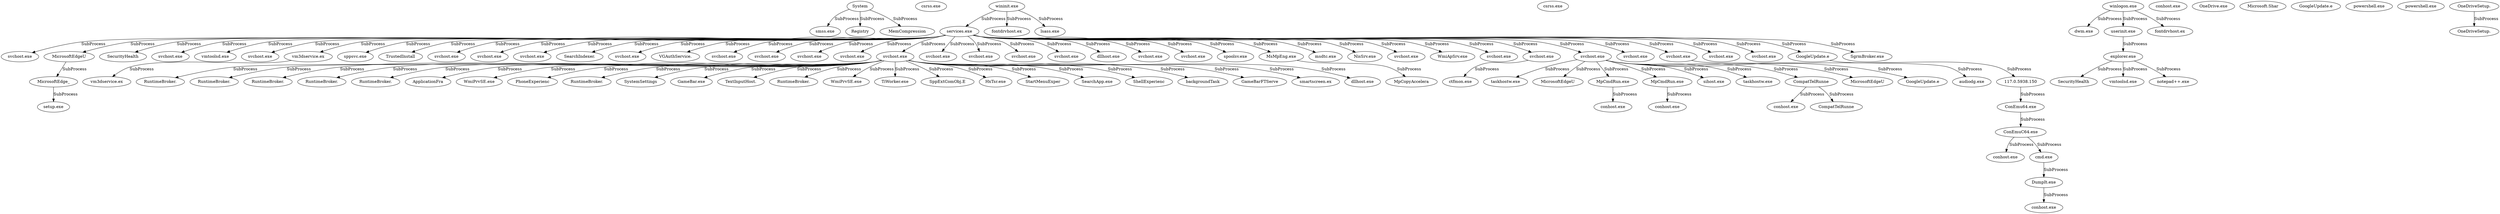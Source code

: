 digraph {
	4 [label=System]
	372 [label="smss.exe"]
	4 -> 372 [label=SubProcess]
	92 [label=Registry]
	4 -> 92 [label=SubProcess]
	1432 [label=MemCompression]
	4 -> 1432 [label=SubProcess]
	480 [label="csrss.exe"]
	556 [label="wininit.exe"]
	696 [label="services.exe"]
	556 -> 696 [label=SubProcess]
	5376 [label="svchost.exe"]
	696 -> 5376 [label=SubProcess]
	6656 [label=MicrosoftEdgeU]
	696 -> 6656 [label=SubProcess]
	7224 [label=MicrosoftEdge_]
	6656 -> 7224 [label=SubProcess]
	6576 [label="setup.exe"]
	7224 -> 6576 [label=SubProcess]
	5124 [label=SecurityHealth]
	696 -> 5124 [label=SubProcess]
	1928 [label="svchost.exe"]
	696 -> 1928 [label=SubProcess]
	2316 [label="vmtoolsd.exe"]
	696 -> 2316 [label=SubProcess]
	2188 [label="svchost.exe"]
	696 -> 2188 [label=SubProcess]
	2324 [label="vm3dservice.ex"]
	696 -> 2324 [label=SubProcess]
	2496 [label="vm3dservice.ex"]
	2324 -> 2496 [label=SubProcess]
	7192 [label="sppsvc.exe"]
	696 -> 7192 [label=SubProcess]
	5148 [label=TrustedInstall]
	696 -> 5148 [label=SubProcess]
	672 [label="svchost.exe"]
	696 -> 672 [label=SubProcess]
	1696 [label="svchost.exe"]
	696 -> 1696 [label=SubProcess]
	424 [label="svchost.exe"]
	696 -> 424 [label=SubProcess]
	4904 [label="SearchIndexer."]
	696 -> 4904 [label=SubProcess]
	1836 [label="svchost.exe"]
	696 -> 1836 [label=SubProcess]
	2348 [label="VGAuthService."]
	696 -> 2348 [label=SubProcess]
	1712 [label="svchost.exe"]
	696 -> 1712 [label=SubProcess]
	2480 [label="svchost.exe"]
	696 -> 2480 [label=SubProcess]
	3760 [label="svchost.exe"]
	696 -> 3760 [label=SubProcess]
	948 [label="svchost.exe"]
	696 -> 948 [label=SubProcess]
	824 [label="svchost.exe"]
	696 -> 824 [label=SubProcess]
	5248 [label="RuntimeBroker."]
	824 -> 5248 [label=SubProcess]
	4748 [label="RuntimeBroker."]
	824 -> 4748 [label=SubProcess]
	4364 [label="RuntimeBroker."]
	824 -> 4364 [label=SubProcess]
	5908 [label="RuntimeBroker."]
	824 -> 5908 [label=SubProcess]
	2200 [label="RuntimeBroker."]
	824 -> 2200 [label=SubProcess]
	1312 [label=ApplicationFra]
	824 -> 1312 [label=SubProcess]
	2984 [label="WmiPrvSE.exe"]
	824 -> 2984 [label=SubProcess]
	5928 [label=PhoneExperienc]
	824 -> 5928 [label=SubProcess]
	4528 [label="RuntimeBroker."]
	824 -> 4528 [label=SubProcess]
	6580 [label=SystemSettings]
	824 -> 6580 [label=SubProcess]
	7220 [label="GameBar.exe"]
	824 -> 7220 [label=SubProcess]
	7492 [label="TextInputHost."]
	824 -> 7492 [label=SubProcess]
	5960 [label="RuntimeBroker."]
	824 -> 5960 [label=SubProcess]
	1360 [label="WmiPrvSE.exe"]
	824 -> 1360 [label=SubProcess]
	7640 [label="TiWorker.exe"]
	824 -> 7640 [label=SubProcess]
	8156 [label="SppExtComObj.E"]
	824 -> 8156 [label=SubProcess]
	7388 [label="HxTsr.exe"]
	824 -> 7388 [label=SubProcess]
	4320 [label=StartMenuExper]
	824 -> 4320 [label=SubProcess]
	4580 [label="SearchApp.exe"]
	824 -> 4580 [label=SubProcess]
	3172 [label=ShellExperienc]
	824 -> 3172 [label=SubProcess]
	3688 [label=backgroundTask]
	824 -> 3688 [label=SubProcess]
	6504 [label=GameBarFTServe]
	824 -> 6504 [label=SubProcess]
	1524 [label="smartscreen.ex"]
	824 -> 1524 [label=SubProcess]
	6012 [label="dllhost.exe"]
	824 -> 6012 [label=SubProcess]
	2232 [label="svchost.exe"]
	696 -> 2232 [label=SubProcess]
	1208 [label="svchost.exe"]
	696 -> 1208 [label=SubProcess]
	3896 [label="svchost.exe"]
	696 -> 3896 [label=SubProcess]
	1472 [label="svchost.exe"]
	696 -> 1472 [label=SubProcess]
	1988 [label="dllhost.exe"]
	696 -> 1988 [label=SubProcess]
	1864 [label="svchost.exe"]
	696 -> 1864 [label=SubProcess]
	6984 [label="svchost.exe"]
	696 -> 6984 [label=SubProcess]
	1868 [label="spoolsv.exe"]
	696 -> 1868 [label=SubProcess]
	2380 [label="MsMpEng.exe"]
	696 -> 2380 [label=SubProcess]
	6896 [label=MpCopyAccelera]
	2380 -> 6896 [label=SubProcess]
	3276 [label="msdtc.exe"]
	696 -> 3276 [label=SubProcess]
	5708 [label="NisSrv.exe"]
	696 -> 5708 [label=SubProcess]
	2256 [label="svchost.exe"]
	696 -> 2256 [label=SubProcess]
	7760 [label="WmiApSrv.exe"]
	696 -> 7760 [label=SubProcess]
	1112 [label="svchost.exe"]
	696 -> 1112 [label=SubProcess]
	348 [label="svchost.exe"]
	696 -> 348 [label=SubProcess]
	2276 [label="ctfmon.exe"]
	348 -> 2276 [label=SubProcess]
	736 [label="svchost.exe"]
	696 -> 736 [label=SubProcess]
	4000 [label="taskhostw.exe"]
	736 -> 4000 [label=SubProcess]
	4032 [label=MicrosoftEdgeU]
	736 -> 4032 [label=SubProcess]
	7620 [label="MpCmdRun.exe"]
	736 -> 7620 [label=SubProcess]
	3564 [label="conhost.exe"]
	7620 -> 3564 [label=SubProcess]
	5764 [label="MpCmdRun.exe"]
	736 -> 5764 [label=SubProcess]
	8016 [label="conhost.exe"]
	5764 -> 8016 [label=SubProcess]
	3856 [label="sihost.exe"]
	736 -> 3856 [label=SubProcess]
	4372 [label="taskhostw.exe"]
	736 -> 4372 [label=SubProcess]
	4692 [label=CompatTelRunne]
	736 -> 4692 [label=SubProcess]
	7704 [label="conhost.exe"]
	4692 -> 7704 [label=SubProcess]
	6008 [label=CompatTelRunne]
	4692 -> 6008 [label=SubProcess]
	7608 [label=MicrosoftEdgeU]
	736 -> 7608 [label=SubProcess]
	6876 [label="GoogleUpdate.e"]
	736 -> 6876 [label=SubProcess]
	6752 [label="svchost.exe"]
	696 -> 6752 [label=SubProcess]
	1636 [label="svchost.exe"]
	696 -> 1636 [label=SubProcess]
	6308 [label="audiodg.exe"]
	1636 -> 6308 [label=SubProcess]
	6628 [label="svchost.exe"]
	696 -> 6628 [label=SubProcess]
	6000 [label="svchost.exe"]
	696 -> 6000 [label=SubProcess]
	5232 [label="GoogleUpdate.e"]
	696 -> 5232 [label=SubProcess]
	3480 [label="117.0.5938.150"]
	5232 -> 3480 [label=SubProcess]
	5844 [label="ConEmu64.exe"]
	3480 -> 5844 [label=SubProcess]
	768 [label="ConEmuC64.exe"]
	5844 -> 768 [label=SubProcess]
	6072 [label="conhost.exe"]
	768 -> 6072 [label=SubProcess]
	5504 [label="cmd.exe"]
	768 -> 5504 [label=SubProcess]
	5436 [label="DumpIt.exe"]
	5504 -> 5436 [label=SubProcess]
	6592 [label="conhost.exe"]
	5436 -> 6592 [label=SubProcess]
	5628 [label="SgrmBroker.exe"]
	696 -> 5628 [label=SubProcess]
	856 [label="fontdrvhost.ex"]
	556 -> 856 [label=SubProcess]
	712 [label="lsass.exe"]
	556 -> 712 [label=SubProcess]
	564 [label="csrss.exe"]
	620 [label="winlogon.exe"]
	416 [label="dwm.exe"]
	620 -> 416 [label=SubProcess]
	3328 [label="userinit.exe"]
	620 -> 3328 [label=SubProcess]
	3376 [label="explorer.exe"]
	3328 -> 3376 [label=SubProcess]
	4512 [label=SecurityHealth]
	3376 -> 4512 [label=SubProcess]
	4452 [label="vmtoolsd.exe"]
	3376 -> 4452 [label=SubProcess]
	7104 [label="notepad++.exe"]
	3376 -> 7104 [label=SubProcess]
	852 [label="fontdrvhost.ex"]
	620 -> 852 [label=SubProcess]
	6660 [label="conhost.exe"]
	5140 [label="OneDrive.exe"]
	6912 [label="Microsoft.Shar"]
	6872 [label="GoogleUpdate.e"]
	2076 [label="powershell.exe"]
	4232 [label="powershell.exe"]
	4420 [label="OneDriveSetup."]
	6192 [label="OneDriveSetup."]
	4420 -> 6192 [label=SubProcess]
}
